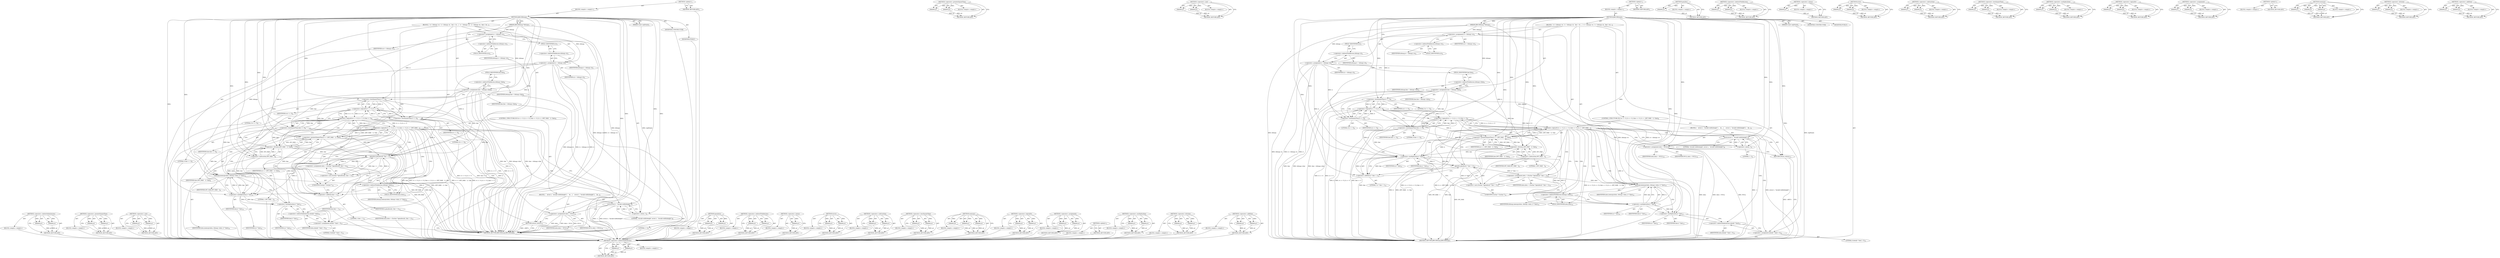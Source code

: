 digraph "&lt;operator&gt;.addition" {
vulnerable_177 [label=<(METHOD,&lt;operator&gt;.indirectIndexAccess)>];
vulnerable_178 [label=<(PARAM,p1)>];
vulnerable_179 [label=<(PARAM,p2)>];
vulnerable_180 [label=<(BLOCK,&lt;empty&gt;,&lt;empty&gt;)>];
vulnerable_181 [label=<(METHOD_RETURN,ANY)>];
vulnerable_128 [label=<(METHOD,&lt;operator&gt;.greaterEqualsThan)>];
vulnerable_129 [label=<(PARAM,p1)>];
vulnerable_130 [label=<(PARAM,p2)>];
vulnerable_131 [label=<(BLOCK,&lt;empty&gt;,&lt;empty&gt;)>];
vulnerable_132 [label=<(METHOD_RETURN,ANY)>];
vulnerable_152 [label=<(METHOD,&lt;operator&gt;.cast)>];
vulnerable_153 [label=<(PARAM,p1)>];
vulnerable_154 [label=<(PARAM,p2)>];
vulnerable_155 [label=<(BLOCK,&lt;empty&gt;,&lt;empty&gt;)>];
vulnerable_156 [label=<(METHOD_RETURN,ANY)>];
vulnerable_6 [label=<(METHOD,&lt;global&gt;)<SUB>1</SUB>>];
vulnerable_7 [label=<(BLOCK,&lt;empty&gt;,&lt;empty&gt;)<SUB>1</SUB>>];
vulnerable_8 [label=<(METHOD,JBIG2Bitmap)<SUB>1</SUB>>];
vulnerable_9 [label=<(PARAM,Guint segNumA)<SUB>1</SUB>>];
vulnerable_10 [label=<(PARAM,JBIG2Bitmap *bitmap)<SUB>1</SUB>>];
vulnerable_11 [label=<(BLOCK,{
  w = bitmap-&gt;w;
  h = bitmap-&gt;h;
  line = bi...,{
  w = bitmap-&gt;w;
  h = bitmap-&gt;h;
  line = bi...)<SUB>3</SUB>>];
vulnerable_12 [label=<(&lt;operator&gt;.assignment,w = bitmap-&gt;w)<SUB>4</SUB>>];
vulnerable_13 [label=<(IDENTIFIER,w,w = bitmap-&gt;w)<SUB>4</SUB>>];
vulnerable_14 [label=<(&lt;operator&gt;.indirectFieldAccess,bitmap-&gt;w)<SUB>4</SUB>>];
vulnerable_15 [label=<(IDENTIFIER,bitmap,w = bitmap-&gt;w)<SUB>4</SUB>>];
vulnerable_16 [label=<(FIELD_IDENTIFIER,w,w)<SUB>4</SUB>>];
vulnerable_17 [label=<(&lt;operator&gt;.assignment,h = bitmap-&gt;h)<SUB>5</SUB>>];
vulnerable_18 [label=<(IDENTIFIER,h,h = bitmap-&gt;h)<SUB>5</SUB>>];
vulnerable_19 [label=<(&lt;operator&gt;.indirectFieldAccess,bitmap-&gt;h)<SUB>5</SUB>>];
vulnerable_20 [label=<(IDENTIFIER,bitmap,h = bitmap-&gt;h)<SUB>5</SUB>>];
vulnerable_21 [label=<(FIELD_IDENTIFIER,h,h)<SUB>5</SUB>>];
vulnerable_22 [label=<(&lt;operator&gt;.assignment,line = bitmap-&gt;line)<SUB>6</SUB>>];
vulnerable_23 [label=<(IDENTIFIER,line,line = bitmap-&gt;line)<SUB>6</SUB>>];
vulnerable_24 [label=<(&lt;operator&gt;.indirectFieldAccess,bitmap-&gt;line)<SUB>6</SUB>>];
vulnerable_25 [label=<(IDENTIFIER,bitmap,line = bitmap-&gt;line)<SUB>6</SUB>>];
vulnerable_26 [label=<(FIELD_IDENTIFIER,line,line)<SUB>6</SUB>>];
vulnerable_27 [label=<(CONTROL_STRUCTURE,IF,if (w &lt;= 0 || h &lt;= 0 || line &lt;= 0 || h &gt;= (INT_MAX - 1) / line))<SUB>8</SUB>>];
vulnerable_28 [label=<(&lt;operator&gt;.logicalOr,w &lt;= 0 || h &lt;= 0 || line &lt;= 0 || h &gt;= (INT_MAX ...)<SUB>8</SUB>>];
vulnerable_29 [label=<(&lt;operator&gt;.logicalOr,w &lt;= 0 || h &lt;= 0 || line &lt;= 0)<SUB>8</SUB>>];
vulnerable_30 [label=<(&lt;operator&gt;.logicalOr,w &lt;= 0 || h &lt;= 0)<SUB>8</SUB>>];
vulnerable_31 [label=<(&lt;operator&gt;.lessEqualsThan,w &lt;= 0)<SUB>8</SUB>>];
vulnerable_32 [label=<(IDENTIFIER,w,w &lt;= 0)<SUB>8</SUB>>];
vulnerable_33 [label=<(LITERAL,0,w &lt;= 0)<SUB>8</SUB>>];
vulnerable_34 [label=<(&lt;operator&gt;.lessEqualsThan,h &lt;= 0)<SUB>8</SUB>>];
vulnerable_35 [label=<(IDENTIFIER,h,h &lt;= 0)<SUB>8</SUB>>];
vulnerable_36 [label=<(LITERAL,0,h &lt;= 0)<SUB>8</SUB>>];
vulnerable_37 [label=<(&lt;operator&gt;.lessEqualsThan,line &lt;= 0)<SUB>8</SUB>>];
vulnerable_38 [label=<(IDENTIFIER,line,line &lt;= 0)<SUB>8</SUB>>];
vulnerable_39 [label=<(LITERAL,0,line &lt;= 0)<SUB>8</SUB>>];
vulnerable_40 [label=<(&lt;operator&gt;.greaterEqualsThan,h &gt;= (INT_MAX - 1) / line)<SUB>8</SUB>>];
vulnerable_41 [label=<(IDENTIFIER,h,h &gt;= (INT_MAX - 1) / line)<SUB>8</SUB>>];
vulnerable_42 [label=<(&lt;operator&gt;.division,(INT_MAX - 1) / line)<SUB>8</SUB>>];
vulnerable_43 [label=<(&lt;operator&gt;.subtraction,INT_MAX - 1)<SUB>8</SUB>>];
vulnerable_44 [label=<(IDENTIFIER,INT_MAX,INT_MAX - 1)<SUB>8</SUB>>];
vulnerable_45 [label=<(LITERAL,1,INT_MAX - 1)<SUB>8</SUB>>];
vulnerable_46 [label=<(IDENTIFIER,line,(INT_MAX - 1) / line)<SUB>8</SUB>>];
vulnerable_47 [label=<(BLOCK,{
    error(-1, &quot;invalid width/height&quot;);
    da...,{
    error(-1, &quot;invalid width/height&quot;);
    da...)<SUB>8</SUB>>];
vulnerable_48 [label=<(error,error(-1, &quot;invalid width/height&quot;))<SUB>9</SUB>>];
vulnerable_49 [label=<(&lt;operator&gt;.minus,-1)<SUB>9</SUB>>];
vulnerable_50 [label=<(LITERAL,1,-1)<SUB>9</SUB>>];
vulnerable_51 [label=<(LITERAL,&quot;invalid width/height&quot;,error(-1, &quot;invalid width/height&quot;))<SUB>9</SUB>>];
vulnerable_52 [label=<(&lt;operator&gt;.assignment,data = NULL)<SUB>10</SUB>>];
vulnerable_53 [label=<(IDENTIFIER,data,data = NULL)<SUB>10</SUB>>];
vulnerable_54 [label=<(IDENTIFIER,NULL,data = NULL)<SUB>10</SUB>>];
vulnerable_55 [label=<(RETURN,return;,return;)<SUB>11</SUB>>];
vulnerable_56 [label=<(&lt;operator&gt;.assignment,data = (Guchar *)gmalloc(h * line + 1))<SUB>13</SUB>>];
vulnerable_57 [label=<(IDENTIFIER,data,data = (Guchar *)gmalloc(h * line + 1))<SUB>13</SUB>>];
vulnerable_58 [label=<(&lt;operator&gt;.cast,(Guchar *)gmalloc(h * line + 1))<SUB>13</SUB>>];
vulnerable_59 [label=<(UNKNOWN,Guchar *,Guchar *)<SUB>13</SUB>>];
vulnerable_60 [label=<(gmalloc,gmalloc(h * line + 1))<SUB>13</SUB>>];
vulnerable_61 [label=<(&lt;operator&gt;.addition,h * line + 1)<SUB>13</SUB>>];
vulnerable_62 [label=<(&lt;operator&gt;.multiplication,h * line)<SUB>13</SUB>>];
vulnerable_63 [label=<(IDENTIFIER,h,h * line)<SUB>13</SUB>>];
vulnerable_64 [label=<(IDENTIFIER,line,h * line)<SUB>13</SUB>>];
vulnerable_65 [label=<(LITERAL,1,h * line + 1)<SUB>13</SUB>>];
vulnerable_66 [label=<(memcpy,memcpy(data, bitmap-&gt;data, h * line))<SUB>14</SUB>>];
vulnerable_67 [label=<(IDENTIFIER,data,memcpy(data, bitmap-&gt;data, h * line))<SUB>14</SUB>>];
vulnerable_68 [label=<(&lt;operator&gt;.indirectFieldAccess,bitmap-&gt;data)<SUB>14</SUB>>];
vulnerable_69 [label=<(IDENTIFIER,bitmap,memcpy(data, bitmap-&gt;data, h * line))<SUB>14</SUB>>];
vulnerable_70 [label=<(FIELD_IDENTIFIER,data,data)<SUB>14</SUB>>];
vulnerable_71 [label=<(&lt;operator&gt;.multiplication,h * line)<SUB>14</SUB>>];
vulnerable_72 [label=<(IDENTIFIER,h,h * line)<SUB>14</SUB>>];
vulnerable_73 [label=<(IDENTIFIER,line,h * line)<SUB>14</SUB>>];
vulnerable_74 [label=<(&lt;operator&gt;.assignment,data[h * line] = 0)<SUB>15</SUB>>];
vulnerable_75 [label=<(&lt;operator&gt;.indirectIndexAccess,data[h * line])<SUB>15</SUB>>];
vulnerable_76 [label=<(IDENTIFIER,data,data[h * line] = 0)<SUB>15</SUB>>];
vulnerable_77 [label=<(&lt;operator&gt;.multiplication,h * line)<SUB>15</SUB>>];
vulnerable_78 [label=<(IDENTIFIER,h,h * line)<SUB>15</SUB>>];
vulnerable_79 [label=<(IDENTIFIER,line,h * line)<SUB>15</SUB>>];
vulnerable_80 [label=<(LITERAL,0,data[h * line] = 0)<SUB>15</SUB>>];
vulnerable_81 [label=<(MODIFIER,CONSTRUCTOR)>];
vulnerable_82 [label=<(MODIFIER,PUBLIC)>];
vulnerable_83 [label=<(METHOD_RETURN,JBIG2Bitmap.JBIG2Bitmap)<SUB>1</SUB>>];
vulnerable_85 [label=<(METHOD_RETURN,ANY)<SUB>1</SUB>>];
vulnerable_157 [label=<(METHOD,gmalloc)>];
vulnerable_158 [label=<(PARAM,p1)>];
vulnerable_159 [label=<(BLOCK,&lt;empty&gt;,&lt;empty&gt;)>];
vulnerable_160 [label=<(METHOD_RETURN,ANY)>];
vulnerable_113 [label=<(METHOD,&lt;operator&gt;.indirectFieldAccess)>];
vulnerable_114 [label=<(PARAM,p1)>];
vulnerable_115 [label=<(PARAM,p2)>];
vulnerable_116 [label=<(BLOCK,&lt;empty&gt;,&lt;empty&gt;)>];
vulnerable_117 [label=<(METHOD_RETURN,ANY)>];
vulnerable_148 [label=<(METHOD,&lt;operator&gt;.minus)>];
vulnerable_149 [label=<(PARAM,p1)>];
vulnerable_150 [label=<(BLOCK,&lt;empty&gt;,&lt;empty&gt;)>];
vulnerable_151 [label=<(METHOD_RETURN,ANY)>];
vulnerable_143 [label=<(METHOD,error)>];
vulnerable_144 [label=<(PARAM,p1)>];
vulnerable_145 [label=<(PARAM,p2)>];
vulnerable_146 [label=<(BLOCK,&lt;empty&gt;,&lt;empty&gt;)>];
vulnerable_147 [label=<(METHOD_RETURN,ANY)>];
vulnerable_138 [label=<(METHOD,&lt;operator&gt;.subtraction)>];
vulnerable_139 [label=<(PARAM,p1)>];
vulnerable_140 [label=<(PARAM,p2)>];
vulnerable_141 [label=<(BLOCK,&lt;empty&gt;,&lt;empty&gt;)>];
vulnerable_142 [label=<(METHOD_RETURN,ANY)>];
vulnerable_123 [label=<(METHOD,&lt;operator&gt;.lessEqualsThan)>];
vulnerable_124 [label=<(PARAM,p1)>];
vulnerable_125 [label=<(PARAM,p2)>];
vulnerable_126 [label=<(BLOCK,&lt;empty&gt;,&lt;empty&gt;)>];
vulnerable_127 [label=<(METHOD_RETURN,ANY)>];
vulnerable_166 [label=<(METHOD,&lt;operator&gt;.multiplication)>];
vulnerable_167 [label=<(PARAM,p1)>];
vulnerable_168 [label=<(PARAM,p2)>];
vulnerable_169 [label=<(BLOCK,&lt;empty&gt;,&lt;empty&gt;)>];
vulnerable_170 [label=<(METHOD_RETURN,ANY)>];
vulnerable_118 [label=<(METHOD,&lt;operator&gt;.logicalOr)>];
vulnerable_119 [label=<(PARAM,p1)>];
vulnerable_120 [label=<(PARAM,p2)>];
vulnerable_121 [label=<(BLOCK,&lt;empty&gt;,&lt;empty&gt;)>];
vulnerable_122 [label=<(METHOD_RETURN,ANY)>];
vulnerable_108 [label=<(METHOD,&lt;operator&gt;.assignment)>];
vulnerable_109 [label=<(PARAM,p1)>];
vulnerable_110 [label=<(PARAM,p2)>];
vulnerable_111 [label=<(BLOCK,&lt;empty&gt;,&lt;empty&gt;)>];
vulnerable_112 [label=<(METHOD_RETURN,ANY)>];
vulnerable_102 [label=<(METHOD,&lt;global&gt;)<SUB>1</SUB>>];
vulnerable_103 [label=<(BLOCK,&lt;empty&gt;,&lt;empty&gt;)>];
vulnerable_104 [label=<(METHOD_RETURN,ANY)>];
vulnerable_171 [label=<(METHOD,memcpy)>];
vulnerable_172 [label=<(PARAM,p1)>];
vulnerable_173 [label=<(PARAM,p2)>];
vulnerable_174 [label=<(PARAM,p3)>];
vulnerable_175 [label=<(BLOCK,&lt;empty&gt;,&lt;empty&gt;)>];
vulnerable_176 [label=<(METHOD_RETURN,ANY)>];
vulnerable_133 [label=<(METHOD,&lt;operator&gt;.division)>];
vulnerable_134 [label=<(PARAM,p1)>];
vulnerable_135 [label=<(PARAM,p2)>];
vulnerable_136 [label=<(BLOCK,&lt;empty&gt;,&lt;empty&gt;)>];
vulnerable_137 [label=<(METHOD_RETURN,ANY)>];
vulnerable_161 [label=<(METHOD,&lt;operator&gt;.addition)>];
vulnerable_162 [label=<(PARAM,p1)>];
vulnerable_163 [label=<(PARAM,p2)>];
vulnerable_164 [label=<(BLOCK,&lt;empty&gt;,&lt;empty&gt;)>];
vulnerable_165 [label=<(METHOD_RETURN,ANY)>];
fixed_177 [label=<(METHOD,&lt;operator&gt;.indirectIndexAccess)>];
fixed_178 [label=<(PARAM,p1)>];
fixed_179 [label=<(PARAM,p2)>];
fixed_180 [label=<(BLOCK,&lt;empty&gt;,&lt;empty&gt;)>];
fixed_181 [label=<(METHOD_RETURN,ANY)>];
fixed_127 [label=<(METHOD,&lt;operator&gt;.greaterEqualsThan)>];
fixed_128 [label=<(PARAM,p1)>];
fixed_129 [label=<(PARAM,p2)>];
fixed_130 [label=<(BLOCK,&lt;empty&gt;,&lt;empty&gt;)>];
fixed_131 [label=<(METHOD_RETURN,ANY)>];
fixed_151 [label=<(METHOD,&lt;operator&gt;.cast)>];
fixed_152 [label=<(PARAM,p1)>];
fixed_153 [label=<(PARAM,p2)>];
fixed_154 [label=<(BLOCK,&lt;empty&gt;,&lt;empty&gt;)>];
fixed_155 [label=<(METHOD_RETURN,ANY)>];
fixed_6 [label=<(METHOD,&lt;global&gt;)<SUB>1</SUB>>];
fixed_7 [label=<(BLOCK,&lt;empty&gt;,&lt;empty&gt;)<SUB>1</SUB>>];
fixed_8 [label=<(METHOD,JBIG2Bitmap)<SUB>1</SUB>>];
fixed_9 [label=<(PARAM,Guint segNumA)<SUB>1</SUB>>];
fixed_10 [label=<(PARAM,JBIG2Bitmap *bitmap)<SUB>1</SUB>>];
fixed_11 [label=<(BLOCK,{
  w = bitmap-&gt;w;
  h = bitmap-&gt;h;
  line = bi...,{
  w = bitmap-&gt;w;
  h = bitmap-&gt;h;
  line = bi...)<SUB>3</SUB>>];
fixed_12 [label=<(&lt;operator&gt;.assignment,w = bitmap-&gt;w)<SUB>4</SUB>>];
fixed_13 [label=<(IDENTIFIER,w,w = bitmap-&gt;w)<SUB>4</SUB>>];
fixed_14 [label=<(&lt;operator&gt;.indirectFieldAccess,bitmap-&gt;w)<SUB>4</SUB>>];
fixed_15 [label=<(IDENTIFIER,bitmap,w = bitmap-&gt;w)<SUB>4</SUB>>];
fixed_16 [label=<(FIELD_IDENTIFIER,w,w)<SUB>4</SUB>>];
fixed_17 [label=<(&lt;operator&gt;.assignment,h = bitmap-&gt;h)<SUB>5</SUB>>];
fixed_18 [label=<(IDENTIFIER,h,h = bitmap-&gt;h)<SUB>5</SUB>>];
fixed_19 [label=<(&lt;operator&gt;.indirectFieldAccess,bitmap-&gt;h)<SUB>5</SUB>>];
fixed_20 [label=<(IDENTIFIER,bitmap,h = bitmap-&gt;h)<SUB>5</SUB>>];
fixed_21 [label=<(FIELD_IDENTIFIER,h,h)<SUB>5</SUB>>];
fixed_22 [label=<(&lt;operator&gt;.assignment,line = bitmap-&gt;line)<SUB>6</SUB>>];
fixed_23 [label=<(IDENTIFIER,line,line = bitmap-&gt;line)<SUB>6</SUB>>];
fixed_24 [label=<(&lt;operator&gt;.indirectFieldAccess,bitmap-&gt;line)<SUB>6</SUB>>];
fixed_25 [label=<(IDENTIFIER,bitmap,line = bitmap-&gt;line)<SUB>6</SUB>>];
fixed_26 [label=<(FIELD_IDENTIFIER,line,line)<SUB>6</SUB>>];
fixed_27 [label=<(CONTROL_STRUCTURE,IF,if (w &lt;= 0 || h &lt;= 0 || line &lt;= 0 || h &gt;= (INT_MAX - 1) / line))<SUB>8</SUB>>];
fixed_28 [label=<(&lt;operator&gt;.logicalOr,w &lt;= 0 || h &lt;= 0 || line &lt;= 0 || h &gt;= (INT_MAX ...)<SUB>8</SUB>>];
fixed_29 [label=<(&lt;operator&gt;.logicalOr,w &lt;= 0 || h &lt;= 0 || line &lt;= 0)<SUB>8</SUB>>];
fixed_30 [label=<(&lt;operator&gt;.logicalOr,w &lt;= 0 || h &lt;= 0)<SUB>8</SUB>>];
fixed_31 [label=<(&lt;operator&gt;.lessEqualsThan,w &lt;= 0)<SUB>8</SUB>>];
fixed_32 [label=<(IDENTIFIER,w,w &lt;= 0)<SUB>8</SUB>>];
fixed_33 [label=<(LITERAL,0,w &lt;= 0)<SUB>8</SUB>>];
fixed_34 [label=<(&lt;operator&gt;.lessEqualsThan,h &lt;= 0)<SUB>8</SUB>>];
fixed_35 [label=<(IDENTIFIER,h,h &lt;= 0)<SUB>8</SUB>>];
fixed_36 [label=<(LITERAL,0,h &lt;= 0)<SUB>8</SUB>>];
fixed_37 [label=<(&lt;operator&gt;.lessEqualsThan,line &lt;= 0)<SUB>8</SUB>>];
fixed_38 [label=<(IDENTIFIER,line,line &lt;= 0)<SUB>8</SUB>>];
fixed_39 [label=<(LITERAL,0,line &lt;= 0)<SUB>8</SUB>>];
fixed_40 [label=<(&lt;operator&gt;.greaterEqualsThan,h &gt;= (INT_MAX - 1) / line)<SUB>8</SUB>>];
fixed_41 [label=<(IDENTIFIER,h,h &gt;= (INT_MAX - 1) / line)<SUB>8</SUB>>];
fixed_42 [label=<(&lt;operator&gt;.division,(INT_MAX - 1) / line)<SUB>8</SUB>>];
fixed_43 [label=<(&lt;operator&gt;.subtraction,INT_MAX - 1)<SUB>8</SUB>>];
fixed_44 [label=<(IDENTIFIER,INT_MAX,INT_MAX - 1)<SUB>8</SUB>>];
fixed_45 [label=<(LITERAL,1,INT_MAX - 1)<SUB>8</SUB>>];
fixed_46 [label=<(IDENTIFIER,line,(INT_MAX - 1) / line)<SUB>8</SUB>>];
fixed_47 [label=<(BLOCK,{
    error(-1, &quot;invalid width/height&quot;);
    da...,{
    error(-1, &quot;invalid width/height&quot;);
    da...)<SUB>8</SUB>>];
fixed_48 [label=<(error,error(-1, &quot;invalid width/height&quot;))<SUB>9</SUB>>];
fixed_49 [label=<(&lt;operator&gt;.minus,-1)<SUB>9</SUB>>];
fixed_50 [label=<(LITERAL,1,-1)<SUB>9</SUB>>];
fixed_51 [label=<(LITERAL,&quot;invalid width/height&quot;,error(-1, &quot;invalid width/height&quot;))<SUB>9</SUB>>];
fixed_52 [label=<(&lt;operator&gt;.assignment,data = NULL)<SUB>10</SUB>>];
fixed_53 [label=<(IDENTIFIER,data,data = NULL)<SUB>10</SUB>>];
fixed_54 [label=<(IDENTIFIER,NULL,data = NULL)<SUB>10</SUB>>];
fixed_55 [label=<(RETURN,return;,return;)<SUB>11</SUB>>];
fixed_56 [label=<(&lt;operator&gt;.assignment,data = (Guchar *)gmallocn(h, line + 1))<SUB>13</SUB>>];
fixed_57 [label=<(IDENTIFIER,data,data = (Guchar *)gmallocn(h, line + 1))<SUB>13</SUB>>];
fixed_58 [label=<(&lt;operator&gt;.cast,(Guchar *)gmallocn(h, line + 1))<SUB>13</SUB>>];
fixed_59 [label=<(UNKNOWN,Guchar *,Guchar *)<SUB>13</SUB>>];
fixed_60 [label=<(gmallocn,gmallocn(h, line + 1))<SUB>13</SUB>>];
fixed_61 [label=<(IDENTIFIER,h,gmallocn(h, line + 1))<SUB>13</SUB>>];
fixed_62 [label=<(&lt;operator&gt;.addition,line + 1)<SUB>13</SUB>>];
fixed_63 [label=<(IDENTIFIER,line,line + 1)<SUB>13</SUB>>];
fixed_64 [label=<(LITERAL,1,line + 1)<SUB>13</SUB>>];
fixed_65 [label=<(memcpy,memcpy(data, bitmap-&gt;data, h * line))<SUB>14</SUB>>];
fixed_66 [label=<(IDENTIFIER,data,memcpy(data, bitmap-&gt;data, h * line))<SUB>14</SUB>>];
fixed_67 [label=<(&lt;operator&gt;.indirectFieldAccess,bitmap-&gt;data)<SUB>14</SUB>>];
fixed_68 [label=<(IDENTIFIER,bitmap,memcpy(data, bitmap-&gt;data, h * line))<SUB>14</SUB>>];
fixed_69 [label=<(FIELD_IDENTIFIER,data,data)<SUB>14</SUB>>];
fixed_70 [label=<(&lt;operator&gt;.multiplication,h * line)<SUB>14</SUB>>];
fixed_71 [label=<(IDENTIFIER,h,h * line)<SUB>14</SUB>>];
fixed_72 [label=<(IDENTIFIER,line,h * line)<SUB>14</SUB>>];
fixed_73 [label=<(&lt;operator&gt;.assignment,data[h * line] = 0)<SUB>15</SUB>>];
fixed_74 [label=<(&lt;operator&gt;.indirectIndexAccess,data[h * line])<SUB>15</SUB>>];
fixed_75 [label=<(IDENTIFIER,data,data[h * line] = 0)<SUB>15</SUB>>];
fixed_76 [label=<(&lt;operator&gt;.multiplication,h * line)<SUB>15</SUB>>];
fixed_77 [label=<(IDENTIFIER,h,h * line)<SUB>15</SUB>>];
fixed_78 [label=<(IDENTIFIER,line,h * line)<SUB>15</SUB>>];
fixed_79 [label=<(LITERAL,0,data[h * line] = 0)<SUB>15</SUB>>];
fixed_80 [label=<(MODIFIER,CONSTRUCTOR)>];
fixed_81 [label=<(MODIFIER,PUBLIC)>];
fixed_82 [label=<(METHOD_RETURN,JBIG2Bitmap.JBIG2Bitmap)<SUB>1</SUB>>];
fixed_84 [label=<(METHOD_RETURN,ANY)<SUB>1</SUB>>];
fixed_156 [label=<(METHOD,gmallocn)>];
fixed_157 [label=<(PARAM,p1)>];
fixed_158 [label=<(PARAM,p2)>];
fixed_159 [label=<(BLOCK,&lt;empty&gt;,&lt;empty&gt;)>];
fixed_160 [label=<(METHOD_RETURN,ANY)>];
fixed_112 [label=<(METHOD,&lt;operator&gt;.indirectFieldAccess)>];
fixed_113 [label=<(PARAM,p1)>];
fixed_114 [label=<(PARAM,p2)>];
fixed_115 [label=<(BLOCK,&lt;empty&gt;,&lt;empty&gt;)>];
fixed_116 [label=<(METHOD_RETURN,ANY)>];
fixed_147 [label=<(METHOD,&lt;operator&gt;.minus)>];
fixed_148 [label=<(PARAM,p1)>];
fixed_149 [label=<(BLOCK,&lt;empty&gt;,&lt;empty&gt;)>];
fixed_150 [label=<(METHOD_RETURN,ANY)>];
fixed_142 [label=<(METHOD,error)>];
fixed_143 [label=<(PARAM,p1)>];
fixed_144 [label=<(PARAM,p2)>];
fixed_145 [label=<(BLOCK,&lt;empty&gt;,&lt;empty&gt;)>];
fixed_146 [label=<(METHOD_RETURN,ANY)>];
fixed_137 [label=<(METHOD,&lt;operator&gt;.subtraction)>];
fixed_138 [label=<(PARAM,p1)>];
fixed_139 [label=<(PARAM,p2)>];
fixed_140 [label=<(BLOCK,&lt;empty&gt;,&lt;empty&gt;)>];
fixed_141 [label=<(METHOD_RETURN,ANY)>];
fixed_122 [label=<(METHOD,&lt;operator&gt;.lessEqualsThan)>];
fixed_123 [label=<(PARAM,p1)>];
fixed_124 [label=<(PARAM,p2)>];
fixed_125 [label=<(BLOCK,&lt;empty&gt;,&lt;empty&gt;)>];
fixed_126 [label=<(METHOD_RETURN,ANY)>];
fixed_166 [label=<(METHOD,memcpy)>];
fixed_167 [label=<(PARAM,p1)>];
fixed_168 [label=<(PARAM,p2)>];
fixed_169 [label=<(PARAM,p3)>];
fixed_170 [label=<(BLOCK,&lt;empty&gt;,&lt;empty&gt;)>];
fixed_171 [label=<(METHOD_RETURN,ANY)>];
fixed_117 [label=<(METHOD,&lt;operator&gt;.logicalOr)>];
fixed_118 [label=<(PARAM,p1)>];
fixed_119 [label=<(PARAM,p2)>];
fixed_120 [label=<(BLOCK,&lt;empty&gt;,&lt;empty&gt;)>];
fixed_121 [label=<(METHOD_RETURN,ANY)>];
fixed_107 [label=<(METHOD,&lt;operator&gt;.assignment)>];
fixed_108 [label=<(PARAM,p1)>];
fixed_109 [label=<(PARAM,p2)>];
fixed_110 [label=<(BLOCK,&lt;empty&gt;,&lt;empty&gt;)>];
fixed_111 [label=<(METHOD_RETURN,ANY)>];
fixed_101 [label=<(METHOD,&lt;global&gt;)<SUB>1</SUB>>];
fixed_102 [label=<(BLOCK,&lt;empty&gt;,&lt;empty&gt;)>];
fixed_103 [label=<(METHOD_RETURN,ANY)>];
fixed_172 [label=<(METHOD,&lt;operator&gt;.multiplication)>];
fixed_173 [label=<(PARAM,p1)>];
fixed_174 [label=<(PARAM,p2)>];
fixed_175 [label=<(BLOCK,&lt;empty&gt;,&lt;empty&gt;)>];
fixed_176 [label=<(METHOD_RETURN,ANY)>];
fixed_132 [label=<(METHOD,&lt;operator&gt;.division)>];
fixed_133 [label=<(PARAM,p1)>];
fixed_134 [label=<(PARAM,p2)>];
fixed_135 [label=<(BLOCK,&lt;empty&gt;,&lt;empty&gt;)>];
fixed_136 [label=<(METHOD_RETURN,ANY)>];
fixed_161 [label=<(METHOD,&lt;operator&gt;.addition)>];
fixed_162 [label=<(PARAM,p1)>];
fixed_163 [label=<(PARAM,p2)>];
fixed_164 [label=<(BLOCK,&lt;empty&gt;,&lt;empty&gt;)>];
fixed_165 [label=<(METHOD_RETURN,ANY)>];
vulnerable_177 -> vulnerable_178  [key=0, label="AST: "];
vulnerable_177 -> vulnerable_178  [key=1, label="DDG: "];
vulnerable_177 -> vulnerable_180  [key=0, label="AST: "];
vulnerable_177 -> vulnerable_179  [key=0, label="AST: "];
vulnerable_177 -> vulnerable_179  [key=1, label="DDG: "];
vulnerable_177 -> vulnerable_181  [key=0, label="AST: "];
vulnerable_177 -> vulnerable_181  [key=1, label="CFG: "];
vulnerable_178 -> vulnerable_181  [key=0, label="DDG: p1"];
vulnerable_179 -> vulnerable_181  [key=0, label="DDG: p2"];
vulnerable_128 -> vulnerable_129  [key=0, label="AST: "];
vulnerable_128 -> vulnerable_129  [key=1, label="DDG: "];
vulnerable_128 -> vulnerable_131  [key=0, label="AST: "];
vulnerable_128 -> vulnerable_130  [key=0, label="AST: "];
vulnerable_128 -> vulnerable_130  [key=1, label="DDG: "];
vulnerable_128 -> vulnerable_132  [key=0, label="AST: "];
vulnerable_128 -> vulnerable_132  [key=1, label="CFG: "];
vulnerable_129 -> vulnerable_132  [key=0, label="DDG: p1"];
vulnerable_130 -> vulnerable_132  [key=0, label="DDG: p2"];
vulnerable_152 -> vulnerable_153  [key=0, label="AST: "];
vulnerable_152 -> vulnerable_153  [key=1, label="DDG: "];
vulnerable_152 -> vulnerable_155  [key=0, label="AST: "];
vulnerable_152 -> vulnerable_154  [key=0, label="AST: "];
vulnerable_152 -> vulnerable_154  [key=1, label="DDG: "];
vulnerable_152 -> vulnerable_156  [key=0, label="AST: "];
vulnerable_152 -> vulnerable_156  [key=1, label="CFG: "];
vulnerable_153 -> vulnerable_156  [key=0, label="DDG: p1"];
vulnerable_154 -> vulnerable_156  [key=0, label="DDG: p2"];
vulnerable_6 -> vulnerable_7  [key=0, label="AST: "];
vulnerable_6 -> vulnerable_85  [key=0, label="AST: "];
vulnerable_6 -> vulnerable_85  [key=1, label="CFG: "];
vulnerable_7 -> vulnerable_8  [key=0, label="AST: "];
vulnerable_8 -> vulnerable_9  [key=0, label="AST: "];
vulnerable_8 -> vulnerable_9  [key=1, label="DDG: "];
vulnerable_8 -> vulnerable_10  [key=0, label="AST: "];
vulnerable_8 -> vulnerable_10  [key=1, label="DDG: "];
vulnerable_8 -> vulnerable_11  [key=0, label="AST: "];
vulnerable_8 -> vulnerable_81  [key=0, label="AST: "];
vulnerable_8 -> vulnerable_82  [key=0, label="AST: "];
vulnerable_8 -> vulnerable_83  [key=0, label="AST: "];
vulnerable_8 -> vulnerable_16  [key=0, label="CFG: "];
vulnerable_8 -> vulnerable_74  [key=0, label="DDG: "];
vulnerable_8 -> vulnerable_66  [key=0, label="DDG: "];
vulnerable_8 -> vulnerable_52  [key=0, label="DDG: "];
vulnerable_8 -> vulnerable_55  [key=0, label="DDG: "];
vulnerable_8 -> vulnerable_71  [key=0, label="DDG: "];
vulnerable_8 -> vulnerable_40  [key=0, label="DDG: "];
vulnerable_8 -> vulnerable_48  [key=0, label="DDG: "];
vulnerable_8 -> vulnerable_60  [key=0, label="DDG: "];
vulnerable_8 -> vulnerable_77  [key=0, label="DDG: "];
vulnerable_8 -> vulnerable_37  [key=0, label="DDG: "];
vulnerable_8 -> vulnerable_42  [key=0, label="DDG: "];
vulnerable_8 -> vulnerable_49  [key=0, label="DDG: "];
vulnerable_8 -> vulnerable_61  [key=0, label="DDG: "];
vulnerable_8 -> vulnerable_31  [key=0, label="DDG: "];
vulnerable_8 -> vulnerable_34  [key=0, label="DDG: "];
vulnerable_8 -> vulnerable_43  [key=0, label="DDG: "];
vulnerable_8 -> vulnerable_62  [key=0, label="DDG: "];
vulnerable_9 -> vulnerable_83  [key=0, label="DDG: segNumA"];
vulnerable_10 -> vulnerable_83  [key=0, label="DDG: bitmap"];
vulnerable_10 -> vulnerable_12  [key=0, label="DDG: bitmap"];
vulnerable_10 -> vulnerable_17  [key=0, label="DDG: bitmap"];
vulnerable_10 -> vulnerable_22  [key=0, label="DDG: bitmap"];
vulnerable_10 -> vulnerable_66  [key=0, label="DDG: bitmap"];
vulnerable_11 -> vulnerable_12  [key=0, label="AST: "];
vulnerable_11 -> vulnerable_17  [key=0, label="AST: "];
vulnerable_11 -> vulnerable_22  [key=0, label="AST: "];
vulnerable_11 -> vulnerable_27  [key=0, label="AST: "];
vulnerable_11 -> vulnerable_56  [key=0, label="AST: "];
vulnerable_11 -> vulnerable_66  [key=0, label="AST: "];
vulnerable_11 -> vulnerable_74  [key=0, label="AST: "];
vulnerable_12 -> vulnerable_13  [key=0, label="AST: "];
vulnerable_12 -> vulnerable_14  [key=0, label="AST: "];
vulnerable_12 -> vulnerable_21  [key=0, label="CFG: "];
vulnerable_12 -> vulnerable_83  [key=0, label="DDG: bitmap-&gt;w"];
vulnerable_12 -> vulnerable_83  [key=1, label="DDG: w = bitmap-&gt;w"];
vulnerable_12 -> vulnerable_31  [key=0, label="DDG: w"];
vulnerable_14 -> vulnerable_15  [key=0, label="AST: "];
vulnerable_14 -> vulnerable_16  [key=0, label="AST: "];
vulnerable_14 -> vulnerable_12  [key=0, label="CFG: "];
vulnerable_16 -> vulnerable_14  [key=0, label="CFG: "];
vulnerable_17 -> vulnerable_18  [key=0, label="AST: "];
vulnerable_17 -> vulnerable_19  [key=0, label="AST: "];
vulnerable_17 -> vulnerable_26  [key=0, label="CFG: "];
vulnerable_17 -> vulnerable_83  [key=0, label="DDG: h"];
vulnerable_17 -> vulnerable_83  [key=1, label="DDG: bitmap-&gt;h"];
vulnerable_17 -> vulnerable_83  [key=2, label="DDG: h = bitmap-&gt;h"];
vulnerable_17 -> vulnerable_40  [key=0, label="DDG: h"];
vulnerable_17 -> vulnerable_34  [key=0, label="DDG: h"];
vulnerable_17 -> vulnerable_62  [key=0, label="DDG: h"];
vulnerable_19 -> vulnerable_20  [key=0, label="AST: "];
vulnerable_19 -> vulnerable_21  [key=0, label="AST: "];
vulnerable_19 -> vulnerable_17  [key=0, label="CFG: "];
vulnerable_21 -> vulnerable_19  [key=0, label="CFG: "];
vulnerable_22 -> vulnerable_23  [key=0, label="AST: "];
vulnerable_22 -> vulnerable_24  [key=0, label="AST: "];
vulnerable_22 -> vulnerable_31  [key=0, label="CFG: "];
vulnerable_22 -> vulnerable_83  [key=0, label="DDG: line"];
vulnerable_22 -> vulnerable_83  [key=1, label="DDG: bitmap-&gt;line"];
vulnerable_22 -> vulnerable_83  [key=2, label="DDG: line = bitmap-&gt;line"];
vulnerable_22 -> vulnerable_37  [key=0, label="DDG: line"];
vulnerable_22 -> vulnerable_42  [key=0, label="DDG: line"];
vulnerable_22 -> vulnerable_62  [key=0, label="DDG: line"];
vulnerable_24 -> vulnerable_25  [key=0, label="AST: "];
vulnerable_24 -> vulnerable_26  [key=0, label="AST: "];
vulnerable_24 -> vulnerable_22  [key=0, label="CFG: "];
vulnerable_26 -> vulnerable_24  [key=0, label="CFG: "];
vulnerable_27 -> vulnerable_28  [key=0, label="AST: "];
vulnerable_27 -> vulnerable_47  [key=0, label="AST: "];
vulnerable_28 -> vulnerable_29  [key=0, label="AST: "];
vulnerable_28 -> vulnerable_40  [key=0, label="AST: "];
vulnerable_28 -> vulnerable_49  [key=0, label="CFG: "];
vulnerable_28 -> vulnerable_49  [key=1, label="CDG: "];
vulnerable_28 -> vulnerable_59  [key=0, label="CFG: "];
vulnerable_28 -> vulnerable_59  [key=1, label="CDG: "];
vulnerable_28 -> vulnerable_83  [key=0, label="DDG: w &lt;= 0 || h &lt;= 0 || line &lt;= 0"];
vulnerable_28 -> vulnerable_83  [key=1, label="DDG: h &gt;= (INT_MAX - 1) / line"];
vulnerable_28 -> vulnerable_83  [key=2, label="DDG: w &lt;= 0 || h &lt;= 0 || line &lt;= 0 || h &gt;= (INT_MAX - 1) / line"];
vulnerable_28 -> vulnerable_48  [key=0, label="CDG: "];
vulnerable_28 -> vulnerable_58  [key=0, label="CDG: "];
vulnerable_28 -> vulnerable_68  [key=0, label="CDG: "];
vulnerable_28 -> vulnerable_60  [key=0, label="CDG: "];
vulnerable_28 -> vulnerable_61  [key=0, label="CDG: "];
vulnerable_28 -> vulnerable_77  [key=0, label="CDG: "];
vulnerable_28 -> vulnerable_66  [key=0, label="CDG: "];
vulnerable_28 -> vulnerable_71  [key=0, label="CDG: "];
vulnerable_28 -> vulnerable_75  [key=0, label="CDG: "];
vulnerable_28 -> vulnerable_52  [key=0, label="CDG: "];
vulnerable_28 -> vulnerable_56  [key=0, label="CDG: "];
vulnerable_28 -> vulnerable_70  [key=0, label="CDG: "];
vulnerable_28 -> vulnerable_74  [key=0, label="CDG: "];
vulnerable_28 -> vulnerable_55  [key=0, label="CDG: "];
vulnerable_28 -> vulnerable_62  [key=0, label="CDG: "];
vulnerable_29 -> vulnerable_30  [key=0, label="AST: "];
vulnerable_29 -> vulnerable_37  [key=0, label="AST: "];
vulnerable_29 -> vulnerable_28  [key=0, label="CFG: "];
vulnerable_29 -> vulnerable_28  [key=1, label="DDG: w &lt;= 0 || h &lt;= 0"];
vulnerable_29 -> vulnerable_28  [key=2, label="DDG: line &lt;= 0"];
vulnerable_29 -> vulnerable_43  [key=0, label="CFG: "];
vulnerable_29 -> vulnerable_43  [key=1, label="CDG: "];
vulnerable_29 -> vulnerable_83  [key=0, label="DDG: w &lt;= 0 || h &lt;= 0"];
vulnerable_29 -> vulnerable_83  [key=1, label="DDG: line &lt;= 0"];
vulnerable_29 -> vulnerable_42  [key=0, label="CDG: "];
vulnerable_29 -> vulnerable_40  [key=0, label="CDG: "];
vulnerable_30 -> vulnerable_31  [key=0, label="AST: "];
vulnerable_30 -> vulnerable_34  [key=0, label="AST: "];
vulnerable_30 -> vulnerable_29  [key=0, label="CFG: "];
vulnerable_30 -> vulnerable_29  [key=1, label="DDG: w &lt;= 0"];
vulnerable_30 -> vulnerable_29  [key=2, label="DDG: h &lt;= 0"];
vulnerable_30 -> vulnerable_37  [key=0, label="CFG: "];
vulnerable_30 -> vulnerable_37  [key=1, label="CDG: "];
vulnerable_30 -> vulnerable_83  [key=0, label="DDG: w &lt;= 0"];
vulnerable_30 -> vulnerable_83  [key=1, label="DDG: h &lt;= 0"];
vulnerable_31 -> vulnerable_32  [key=0, label="AST: "];
vulnerable_31 -> vulnerable_33  [key=0, label="AST: "];
vulnerable_31 -> vulnerable_30  [key=0, label="CFG: "];
vulnerable_31 -> vulnerable_30  [key=1, label="DDG: w"];
vulnerable_31 -> vulnerable_30  [key=2, label="DDG: 0"];
vulnerable_31 -> vulnerable_34  [key=0, label="CFG: "];
vulnerable_31 -> vulnerable_34  [key=1, label="CDG: "];
vulnerable_31 -> vulnerable_83  [key=0, label="DDG: w"];
vulnerable_34 -> vulnerable_35  [key=0, label="AST: "];
vulnerable_34 -> vulnerable_36  [key=0, label="AST: "];
vulnerable_34 -> vulnerable_30  [key=0, label="CFG: "];
vulnerable_34 -> vulnerable_30  [key=1, label="DDG: h"];
vulnerable_34 -> vulnerable_30  [key=2, label="DDG: 0"];
vulnerable_34 -> vulnerable_83  [key=0, label="DDG: h"];
vulnerable_34 -> vulnerable_40  [key=0, label="DDG: h"];
vulnerable_34 -> vulnerable_62  [key=0, label="DDG: h"];
vulnerable_37 -> vulnerable_38  [key=0, label="AST: "];
vulnerable_37 -> vulnerable_39  [key=0, label="AST: "];
vulnerable_37 -> vulnerable_29  [key=0, label="CFG: "];
vulnerable_37 -> vulnerable_29  [key=1, label="DDG: line"];
vulnerable_37 -> vulnerable_29  [key=2, label="DDG: 0"];
vulnerable_37 -> vulnerable_83  [key=0, label="DDG: line"];
vulnerable_37 -> vulnerable_42  [key=0, label="DDG: line"];
vulnerable_37 -> vulnerable_62  [key=0, label="DDG: line"];
vulnerable_40 -> vulnerable_41  [key=0, label="AST: "];
vulnerable_40 -> vulnerable_42  [key=0, label="AST: "];
vulnerable_40 -> vulnerable_28  [key=0, label="CFG: "];
vulnerable_40 -> vulnerable_28  [key=1, label="DDG: h"];
vulnerable_40 -> vulnerable_28  [key=2, label="DDG: (INT_MAX - 1) / line"];
vulnerable_40 -> vulnerable_83  [key=0, label="DDG: h"];
vulnerable_40 -> vulnerable_83  [key=1, label="DDG: (INT_MAX - 1) / line"];
vulnerable_40 -> vulnerable_62  [key=0, label="DDG: h"];
vulnerable_42 -> vulnerable_43  [key=0, label="AST: "];
vulnerable_42 -> vulnerable_46  [key=0, label="AST: "];
vulnerable_42 -> vulnerable_40  [key=0, label="CFG: "];
vulnerable_42 -> vulnerable_40  [key=1, label="DDG: INT_MAX - 1"];
vulnerable_42 -> vulnerable_40  [key=2, label="DDG: line"];
vulnerable_42 -> vulnerable_83  [key=0, label="DDG: INT_MAX - 1"];
vulnerable_42 -> vulnerable_83  [key=1, label="DDG: line"];
vulnerable_42 -> vulnerable_62  [key=0, label="DDG: line"];
vulnerable_43 -> vulnerable_44  [key=0, label="AST: "];
vulnerable_43 -> vulnerable_45  [key=0, label="AST: "];
vulnerable_43 -> vulnerable_42  [key=0, label="CFG: "];
vulnerable_43 -> vulnerable_42  [key=1, label="DDG: INT_MAX"];
vulnerable_43 -> vulnerable_42  [key=2, label="DDG: 1"];
vulnerable_43 -> vulnerable_83  [key=0, label="DDG: INT_MAX"];
vulnerable_47 -> vulnerable_48  [key=0, label="AST: "];
vulnerable_47 -> vulnerable_52  [key=0, label="AST: "];
vulnerable_47 -> vulnerable_55  [key=0, label="AST: "];
vulnerable_48 -> vulnerable_49  [key=0, label="AST: "];
vulnerable_48 -> vulnerable_51  [key=0, label="AST: "];
vulnerable_48 -> vulnerable_52  [key=0, label="CFG: "];
vulnerable_48 -> vulnerable_83  [key=0, label="DDG: -1"];
vulnerable_48 -> vulnerable_83  [key=1, label="DDG: error(-1, &quot;invalid width/height&quot;)"];
vulnerable_49 -> vulnerable_50  [key=0, label="AST: "];
vulnerable_49 -> vulnerable_48  [key=0, label="CFG: "];
vulnerable_49 -> vulnerable_48  [key=1, label="DDG: 1"];
vulnerable_52 -> vulnerable_53  [key=0, label="AST: "];
vulnerable_52 -> vulnerable_54  [key=0, label="AST: "];
vulnerable_52 -> vulnerable_55  [key=0, label="CFG: "];
vulnerable_52 -> vulnerable_83  [key=0, label="DDG: data"];
vulnerable_52 -> vulnerable_83  [key=1, label="DDG: data = NULL"];
vulnerable_52 -> vulnerable_83  [key=2, label="DDG: NULL"];
vulnerable_55 -> vulnerable_83  [key=0, label="CFG: "];
vulnerable_55 -> vulnerable_83  [key=1, label="DDG: &lt;RET&gt;"];
vulnerable_56 -> vulnerable_57  [key=0, label="AST: "];
vulnerable_56 -> vulnerable_58  [key=0, label="AST: "];
vulnerable_56 -> vulnerable_70  [key=0, label="CFG: "];
vulnerable_56 -> vulnerable_66  [key=0, label="DDG: data"];
vulnerable_58 -> vulnerable_59  [key=0, label="AST: "];
vulnerable_58 -> vulnerable_60  [key=0, label="AST: "];
vulnerable_58 -> vulnerable_56  [key=0, label="CFG: "];
vulnerable_59 -> vulnerable_62  [key=0, label="CFG: "];
vulnerable_60 -> vulnerable_61  [key=0, label="AST: "];
vulnerable_60 -> vulnerable_58  [key=0, label="CFG: "];
vulnerable_60 -> vulnerable_58  [key=1, label="DDG: h * line + 1"];
vulnerable_60 -> vulnerable_56  [key=0, label="DDG: h * line + 1"];
vulnerable_61 -> vulnerable_62  [key=0, label="AST: "];
vulnerable_61 -> vulnerable_65  [key=0, label="AST: "];
vulnerable_61 -> vulnerable_60  [key=0, label="CFG: "];
vulnerable_62 -> vulnerable_63  [key=0, label="AST: "];
vulnerable_62 -> vulnerable_64  [key=0, label="AST: "];
vulnerable_62 -> vulnerable_61  [key=0, label="CFG: "];
vulnerable_62 -> vulnerable_61  [key=1, label="DDG: h"];
vulnerable_62 -> vulnerable_61  [key=2, label="DDG: line"];
vulnerable_62 -> vulnerable_71  [key=0, label="DDG: h"];
vulnerable_62 -> vulnerable_71  [key=1, label="DDG: line"];
vulnerable_62 -> vulnerable_60  [key=0, label="DDG: h"];
vulnerable_62 -> vulnerable_60  [key=1, label="DDG: line"];
vulnerable_66 -> vulnerable_67  [key=0, label="AST: "];
vulnerable_66 -> vulnerable_68  [key=0, label="AST: "];
vulnerable_66 -> vulnerable_71  [key=0, label="AST: "];
vulnerable_66 -> vulnerable_77  [key=0, label="CFG: "];
vulnerable_68 -> vulnerable_69  [key=0, label="AST: "];
vulnerable_68 -> vulnerable_70  [key=0, label="AST: "];
vulnerable_68 -> vulnerable_71  [key=0, label="CFG: "];
vulnerable_70 -> vulnerable_68  [key=0, label="CFG: "];
vulnerable_71 -> vulnerable_72  [key=0, label="AST: "];
vulnerable_71 -> vulnerable_73  [key=0, label="AST: "];
vulnerable_71 -> vulnerable_66  [key=0, label="CFG: "];
vulnerable_71 -> vulnerable_66  [key=1, label="DDG: h"];
vulnerable_71 -> vulnerable_66  [key=2, label="DDG: line"];
vulnerable_71 -> vulnerable_77  [key=0, label="DDG: h"];
vulnerable_71 -> vulnerable_77  [key=1, label="DDG: line"];
vulnerable_74 -> vulnerable_75  [key=0, label="AST: "];
vulnerable_74 -> vulnerable_80  [key=0, label="AST: "];
vulnerable_74 -> vulnerable_83  [key=0, label="CFG: "];
vulnerable_75 -> vulnerable_76  [key=0, label="AST: "];
vulnerable_75 -> vulnerable_77  [key=0, label="AST: "];
vulnerable_75 -> vulnerable_74  [key=0, label="CFG: "];
vulnerable_77 -> vulnerable_78  [key=0, label="AST: "];
vulnerable_77 -> vulnerable_79  [key=0, label="AST: "];
vulnerable_77 -> vulnerable_75  [key=0, label="CFG: "];
vulnerable_157 -> vulnerable_158  [key=0, label="AST: "];
vulnerable_157 -> vulnerable_158  [key=1, label="DDG: "];
vulnerable_157 -> vulnerable_159  [key=0, label="AST: "];
vulnerable_157 -> vulnerable_160  [key=0, label="AST: "];
vulnerable_157 -> vulnerable_160  [key=1, label="CFG: "];
vulnerable_158 -> vulnerable_160  [key=0, label="DDG: p1"];
vulnerable_113 -> vulnerable_114  [key=0, label="AST: "];
vulnerable_113 -> vulnerable_114  [key=1, label="DDG: "];
vulnerable_113 -> vulnerable_116  [key=0, label="AST: "];
vulnerable_113 -> vulnerable_115  [key=0, label="AST: "];
vulnerable_113 -> vulnerable_115  [key=1, label="DDG: "];
vulnerable_113 -> vulnerable_117  [key=0, label="AST: "];
vulnerable_113 -> vulnerable_117  [key=1, label="CFG: "];
vulnerable_114 -> vulnerable_117  [key=0, label="DDG: p1"];
vulnerable_115 -> vulnerable_117  [key=0, label="DDG: p2"];
vulnerable_148 -> vulnerable_149  [key=0, label="AST: "];
vulnerable_148 -> vulnerable_149  [key=1, label="DDG: "];
vulnerable_148 -> vulnerable_150  [key=0, label="AST: "];
vulnerable_148 -> vulnerable_151  [key=0, label="AST: "];
vulnerable_148 -> vulnerable_151  [key=1, label="CFG: "];
vulnerable_149 -> vulnerable_151  [key=0, label="DDG: p1"];
vulnerable_143 -> vulnerable_144  [key=0, label="AST: "];
vulnerable_143 -> vulnerable_144  [key=1, label="DDG: "];
vulnerable_143 -> vulnerable_146  [key=0, label="AST: "];
vulnerable_143 -> vulnerable_145  [key=0, label="AST: "];
vulnerable_143 -> vulnerable_145  [key=1, label="DDG: "];
vulnerable_143 -> vulnerable_147  [key=0, label="AST: "];
vulnerable_143 -> vulnerable_147  [key=1, label="CFG: "];
vulnerable_144 -> vulnerable_147  [key=0, label="DDG: p1"];
vulnerable_145 -> vulnerable_147  [key=0, label="DDG: p2"];
vulnerable_138 -> vulnerable_139  [key=0, label="AST: "];
vulnerable_138 -> vulnerable_139  [key=1, label="DDG: "];
vulnerable_138 -> vulnerable_141  [key=0, label="AST: "];
vulnerable_138 -> vulnerable_140  [key=0, label="AST: "];
vulnerable_138 -> vulnerable_140  [key=1, label="DDG: "];
vulnerable_138 -> vulnerable_142  [key=0, label="AST: "];
vulnerable_138 -> vulnerable_142  [key=1, label="CFG: "];
vulnerable_139 -> vulnerable_142  [key=0, label="DDG: p1"];
vulnerable_140 -> vulnerable_142  [key=0, label="DDG: p2"];
vulnerable_123 -> vulnerable_124  [key=0, label="AST: "];
vulnerable_123 -> vulnerable_124  [key=1, label="DDG: "];
vulnerable_123 -> vulnerable_126  [key=0, label="AST: "];
vulnerable_123 -> vulnerable_125  [key=0, label="AST: "];
vulnerable_123 -> vulnerable_125  [key=1, label="DDG: "];
vulnerable_123 -> vulnerable_127  [key=0, label="AST: "];
vulnerable_123 -> vulnerable_127  [key=1, label="CFG: "];
vulnerable_124 -> vulnerable_127  [key=0, label="DDG: p1"];
vulnerable_125 -> vulnerable_127  [key=0, label="DDG: p2"];
vulnerable_166 -> vulnerable_167  [key=0, label="AST: "];
vulnerable_166 -> vulnerable_167  [key=1, label="DDG: "];
vulnerable_166 -> vulnerable_169  [key=0, label="AST: "];
vulnerable_166 -> vulnerable_168  [key=0, label="AST: "];
vulnerable_166 -> vulnerable_168  [key=1, label="DDG: "];
vulnerable_166 -> vulnerable_170  [key=0, label="AST: "];
vulnerable_166 -> vulnerable_170  [key=1, label="CFG: "];
vulnerable_167 -> vulnerable_170  [key=0, label="DDG: p1"];
vulnerable_168 -> vulnerable_170  [key=0, label="DDG: p2"];
vulnerable_118 -> vulnerable_119  [key=0, label="AST: "];
vulnerable_118 -> vulnerable_119  [key=1, label="DDG: "];
vulnerable_118 -> vulnerable_121  [key=0, label="AST: "];
vulnerable_118 -> vulnerable_120  [key=0, label="AST: "];
vulnerable_118 -> vulnerable_120  [key=1, label="DDG: "];
vulnerable_118 -> vulnerable_122  [key=0, label="AST: "];
vulnerable_118 -> vulnerable_122  [key=1, label="CFG: "];
vulnerable_119 -> vulnerable_122  [key=0, label="DDG: p1"];
vulnerable_120 -> vulnerable_122  [key=0, label="DDG: p2"];
vulnerable_108 -> vulnerable_109  [key=0, label="AST: "];
vulnerable_108 -> vulnerable_109  [key=1, label="DDG: "];
vulnerable_108 -> vulnerable_111  [key=0, label="AST: "];
vulnerable_108 -> vulnerable_110  [key=0, label="AST: "];
vulnerable_108 -> vulnerable_110  [key=1, label="DDG: "];
vulnerable_108 -> vulnerable_112  [key=0, label="AST: "];
vulnerable_108 -> vulnerable_112  [key=1, label="CFG: "];
vulnerable_109 -> vulnerable_112  [key=0, label="DDG: p1"];
vulnerable_110 -> vulnerable_112  [key=0, label="DDG: p2"];
vulnerable_102 -> vulnerable_103  [key=0, label="AST: "];
vulnerable_102 -> vulnerable_104  [key=0, label="AST: "];
vulnerable_102 -> vulnerable_104  [key=1, label="CFG: "];
vulnerable_171 -> vulnerable_172  [key=0, label="AST: "];
vulnerable_171 -> vulnerable_172  [key=1, label="DDG: "];
vulnerable_171 -> vulnerable_175  [key=0, label="AST: "];
vulnerable_171 -> vulnerable_173  [key=0, label="AST: "];
vulnerable_171 -> vulnerable_173  [key=1, label="DDG: "];
vulnerable_171 -> vulnerable_176  [key=0, label="AST: "];
vulnerable_171 -> vulnerable_176  [key=1, label="CFG: "];
vulnerable_171 -> vulnerable_174  [key=0, label="AST: "];
vulnerable_171 -> vulnerable_174  [key=1, label="DDG: "];
vulnerable_172 -> vulnerable_176  [key=0, label="DDG: p1"];
vulnerable_173 -> vulnerable_176  [key=0, label="DDG: p2"];
vulnerable_174 -> vulnerable_176  [key=0, label="DDG: p3"];
vulnerable_133 -> vulnerable_134  [key=0, label="AST: "];
vulnerable_133 -> vulnerable_134  [key=1, label="DDG: "];
vulnerable_133 -> vulnerable_136  [key=0, label="AST: "];
vulnerable_133 -> vulnerable_135  [key=0, label="AST: "];
vulnerable_133 -> vulnerable_135  [key=1, label="DDG: "];
vulnerable_133 -> vulnerable_137  [key=0, label="AST: "];
vulnerable_133 -> vulnerable_137  [key=1, label="CFG: "];
vulnerable_134 -> vulnerable_137  [key=0, label="DDG: p1"];
vulnerable_135 -> vulnerable_137  [key=0, label="DDG: p2"];
vulnerable_161 -> vulnerable_162  [key=0, label="AST: "];
vulnerable_161 -> vulnerable_162  [key=1, label="DDG: "];
vulnerable_161 -> vulnerable_164  [key=0, label="AST: "];
vulnerable_161 -> vulnerable_163  [key=0, label="AST: "];
vulnerable_161 -> vulnerable_163  [key=1, label="DDG: "];
vulnerable_161 -> vulnerable_165  [key=0, label="AST: "];
vulnerable_161 -> vulnerable_165  [key=1, label="CFG: "];
vulnerable_162 -> vulnerable_165  [key=0, label="DDG: p1"];
vulnerable_163 -> vulnerable_165  [key=0, label="DDG: p2"];
fixed_177 -> fixed_178  [key=0, label="AST: "];
fixed_177 -> fixed_178  [key=1, label="DDG: "];
fixed_177 -> fixed_180  [key=0, label="AST: "];
fixed_177 -> fixed_179  [key=0, label="AST: "];
fixed_177 -> fixed_179  [key=1, label="DDG: "];
fixed_177 -> fixed_181  [key=0, label="AST: "];
fixed_177 -> fixed_181  [key=1, label="CFG: "];
fixed_178 -> fixed_181  [key=0, label="DDG: p1"];
fixed_179 -> fixed_181  [key=0, label="DDG: p2"];
fixed_180 -> vulnerable_177  [key=0];
fixed_181 -> vulnerable_177  [key=0];
fixed_127 -> fixed_128  [key=0, label="AST: "];
fixed_127 -> fixed_128  [key=1, label="DDG: "];
fixed_127 -> fixed_130  [key=0, label="AST: "];
fixed_127 -> fixed_129  [key=0, label="AST: "];
fixed_127 -> fixed_129  [key=1, label="DDG: "];
fixed_127 -> fixed_131  [key=0, label="AST: "];
fixed_127 -> fixed_131  [key=1, label="CFG: "];
fixed_128 -> fixed_131  [key=0, label="DDG: p1"];
fixed_129 -> fixed_131  [key=0, label="DDG: p2"];
fixed_130 -> vulnerable_177  [key=0];
fixed_131 -> vulnerable_177  [key=0];
fixed_151 -> fixed_152  [key=0, label="AST: "];
fixed_151 -> fixed_152  [key=1, label="DDG: "];
fixed_151 -> fixed_154  [key=0, label="AST: "];
fixed_151 -> fixed_153  [key=0, label="AST: "];
fixed_151 -> fixed_153  [key=1, label="DDG: "];
fixed_151 -> fixed_155  [key=0, label="AST: "];
fixed_151 -> fixed_155  [key=1, label="CFG: "];
fixed_152 -> fixed_155  [key=0, label="DDG: p1"];
fixed_153 -> fixed_155  [key=0, label="DDG: p2"];
fixed_154 -> vulnerable_177  [key=0];
fixed_155 -> vulnerable_177  [key=0];
fixed_6 -> fixed_7  [key=0, label="AST: "];
fixed_6 -> fixed_84  [key=0, label="AST: "];
fixed_6 -> fixed_84  [key=1, label="CFG: "];
fixed_7 -> fixed_8  [key=0, label="AST: "];
fixed_8 -> fixed_9  [key=0, label="AST: "];
fixed_8 -> fixed_9  [key=1, label="DDG: "];
fixed_8 -> fixed_10  [key=0, label="AST: "];
fixed_8 -> fixed_10  [key=1, label="DDG: "];
fixed_8 -> fixed_11  [key=0, label="AST: "];
fixed_8 -> fixed_80  [key=0, label="AST: "];
fixed_8 -> fixed_81  [key=0, label="AST: "];
fixed_8 -> fixed_82  [key=0, label="AST: "];
fixed_8 -> fixed_16  [key=0, label="CFG: "];
fixed_8 -> fixed_73  [key=0, label="DDG: "];
fixed_8 -> fixed_65  [key=0, label="DDG: "];
fixed_8 -> fixed_52  [key=0, label="DDG: "];
fixed_8 -> fixed_55  [key=0, label="DDG: "];
fixed_8 -> fixed_70  [key=0, label="DDG: "];
fixed_8 -> fixed_40  [key=0, label="DDG: "];
fixed_8 -> fixed_48  [key=0, label="DDG: "];
fixed_8 -> fixed_60  [key=0, label="DDG: "];
fixed_8 -> fixed_76  [key=0, label="DDG: "];
fixed_8 -> fixed_37  [key=0, label="DDG: "];
fixed_8 -> fixed_42  [key=0, label="DDG: "];
fixed_8 -> fixed_49  [key=0, label="DDG: "];
fixed_8 -> fixed_62  [key=0, label="DDG: "];
fixed_8 -> fixed_31  [key=0, label="DDG: "];
fixed_8 -> fixed_34  [key=0, label="DDG: "];
fixed_8 -> fixed_43  [key=0, label="DDG: "];
fixed_9 -> fixed_82  [key=0, label="DDG: segNumA"];
fixed_10 -> fixed_82  [key=0, label="DDG: bitmap"];
fixed_10 -> fixed_12  [key=0, label="DDG: bitmap"];
fixed_10 -> fixed_17  [key=0, label="DDG: bitmap"];
fixed_10 -> fixed_22  [key=0, label="DDG: bitmap"];
fixed_10 -> fixed_65  [key=0, label="DDG: bitmap"];
fixed_11 -> fixed_12  [key=0, label="AST: "];
fixed_11 -> fixed_17  [key=0, label="AST: "];
fixed_11 -> fixed_22  [key=0, label="AST: "];
fixed_11 -> fixed_27  [key=0, label="AST: "];
fixed_11 -> fixed_56  [key=0, label="AST: "];
fixed_11 -> fixed_65  [key=0, label="AST: "];
fixed_11 -> fixed_73  [key=0, label="AST: "];
fixed_12 -> fixed_13  [key=0, label="AST: "];
fixed_12 -> fixed_14  [key=0, label="AST: "];
fixed_12 -> fixed_21  [key=0, label="CFG: "];
fixed_12 -> fixed_82  [key=0, label="DDG: bitmap-&gt;w"];
fixed_12 -> fixed_82  [key=1, label="DDG: w = bitmap-&gt;w"];
fixed_12 -> fixed_31  [key=0, label="DDG: w"];
fixed_13 -> vulnerable_177  [key=0];
fixed_14 -> fixed_15  [key=0, label="AST: "];
fixed_14 -> fixed_16  [key=0, label="AST: "];
fixed_14 -> fixed_12  [key=0, label="CFG: "];
fixed_15 -> vulnerable_177  [key=0];
fixed_16 -> fixed_14  [key=0, label="CFG: "];
fixed_17 -> fixed_18  [key=0, label="AST: "];
fixed_17 -> fixed_19  [key=0, label="AST: "];
fixed_17 -> fixed_26  [key=0, label="CFG: "];
fixed_17 -> fixed_82  [key=0, label="DDG: h"];
fixed_17 -> fixed_82  [key=1, label="DDG: bitmap-&gt;h"];
fixed_17 -> fixed_82  [key=2, label="DDG: h = bitmap-&gt;h"];
fixed_17 -> fixed_40  [key=0, label="DDG: h"];
fixed_17 -> fixed_60  [key=0, label="DDG: h"];
fixed_17 -> fixed_34  [key=0, label="DDG: h"];
fixed_18 -> vulnerable_177  [key=0];
fixed_19 -> fixed_20  [key=0, label="AST: "];
fixed_19 -> fixed_21  [key=0, label="AST: "];
fixed_19 -> fixed_17  [key=0, label="CFG: "];
fixed_20 -> vulnerable_177  [key=0];
fixed_21 -> fixed_19  [key=0, label="CFG: "];
fixed_22 -> fixed_23  [key=0, label="AST: "];
fixed_22 -> fixed_24  [key=0, label="AST: "];
fixed_22 -> fixed_31  [key=0, label="CFG: "];
fixed_22 -> fixed_82  [key=0, label="DDG: line"];
fixed_22 -> fixed_82  [key=1, label="DDG: bitmap-&gt;line"];
fixed_22 -> fixed_82  [key=2, label="DDG: line = bitmap-&gt;line"];
fixed_22 -> fixed_70  [key=0, label="DDG: line"];
fixed_22 -> fixed_60  [key=0, label="DDG: line"];
fixed_22 -> fixed_37  [key=0, label="DDG: line"];
fixed_22 -> fixed_42  [key=0, label="DDG: line"];
fixed_22 -> fixed_62  [key=0, label="DDG: line"];
fixed_23 -> vulnerable_177  [key=0];
fixed_24 -> fixed_25  [key=0, label="AST: "];
fixed_24 -> fixed_26  [key=0, label="AST: "];
fixed_24 -> fixed_22  [key=0, label="CFG: "];
fixed_25 -> vulnerable_177  [key=0];
fixed_26 -> fixed_24  [key=0, label="CFG: "];
fixed_27 -> fixed_28  [key=0, label="AST: "];
fixed_27 -> fixed_47  [key=0, label="AST: "];
fixed_28 -> fixed_29  [key=0, label="AST: "];
fixed_28 -> fixed_40  [key=0, label="AST: "];
fixed_28 -> fixed_49  [key=0, label="CFG: "];
fixed_28 -> fixed_49  [key=1, label="CDG: "];
fixed_28 -> fixed_59  [key=0, label="CFG: "];
fixed_28 -> fixed_59  [key=1, label="CDG: "];
fixed_28 -> fixed_82  [key=0, label="DDG: w &lt;= 0 || h &lt;= 0 || line &lt;= 0"];
fixed_28 -> fixed_82  [key=1, label="DDG: h &gt;= (INT_MAX - 1) / line"];
fixed_28 -> fixed_82  [key=2, label="DDG: w &lt;= 0 || h &lt;= 0 || line &lt;= 0 || h &gt;= (INT_MAX - 1) / line"];
fixed_28 -> fixed_48  [key=0, label="CDG: "];
fixed_28 -> fixed_58  [key=0, label="CDG: "];
fixed_28 -> fixed_60  [key=0, label="CDG: "];
fixed_28 -> fixed_73  [key=0, label="CDG: "];
fixed_28 -> fixed_52  [key=0, label="CDG: "];
fixed_28 -> fixed_56  [key=0, label="CDG: "];
fixed_28 -> fixed_69  [key=0, label="CDG: "];
fixed_28 -> fixed_67  [key=0, label="CDG: "];
fixed_28 -> fixed_70  [key=0, label="CDG: "];
fixed_28 -> fixed_74  [key=0, label="CDG: "];
fixed_28 -> fixed_76  [key=0, label="CDG: "];
fixed_28 -> fixed_65  [key=0, label="CDG: "];
fixed_28 -> fixed_55  [key=0, label="CDG: "];
fixed_28 -> fixed_62  [key=0, label="CDG: "];
fixed_29 -> fixed_30  [key=0, label="AST: "];
fixed_29 -> fixed_37  [key=0, label="AST: "];
fixed_29 -> fixed_28  [key=0, label="CFG: "];
fixed_29 -> fixed_28  [key=1, label="DDG: w &lt;= 0 || h &lt;= 0"];
fixed_29 -> fixed_28  [key=2, label="DDG: line &lt;= 0"];
fixed_29 -> fixed_43  [key=0, label="CFG: "];
fixed_29 -> fixed_43  [key=1, label="CDG: "];
fixed_29 -> fixed_82  [key=0, label="DDG: w &lt;= 0 || h &lt;= 0"];
fixed_29 -> fixed_82  [key=1, label="DDG: line &lt;= 0"];
fixed_29 -> fixed_42  [key=0, label="CDG: "];
fixed_29 -> fixed_40  [key=0, label="CDG: "];
fixed_30 -> fixed_31  [key=0, label="AST: "];
fixed_30 -> fixed_34  [key=0, label="AST: "];
fixed_30 -> fixed_29  [key=0, label="CFG: "];
fixed_30 -> fixed_29  [key=1, label="DDG: w &lt;= 0"];
fixed_30 -> fixed_29  [key=2, label="DDG: h &lt;= 0"];
fixed_30 -> fixed_37  [key=0, label="CFG: "];
fixed_30 -> fixed_37  [key=1, label="CDG: "];
fixed_30 -> fixed_82  [key=0, label="DDG: w &lt;= 0"];
fixed_30 -> fixed_82  [key=1, label="DDG: h &lt;= 0"];
fixed_31 -> fixed_32  [key=0, label="AST: "];
fixed_31 -> fixed_33  [key=0, label="AST: "];
fixed_31 -> fixed_30  [key=0, label="CFG: "];
fixed_31 -> fixed_30  [key=1, label="DDG: w"];
fixed_31 -> fixed_30  [key=2, label="DDG: 0"];
fixed_31 -> fixed_34  [key=0, label="CFG: "];
fixed_31 -> fixed_34  [key=1, label="CDG: "];
fixed_31 -> fixed_82  [key=0, label="DDG: w"];
fixed_32 -> vulnerable_177  [key=0];
fixed_33 -> vulnerable_177  [key=0];
fixed_34 -> fixed_35  [key=0, label="AST: "];
fixed_34 -> fixed_36  [key=0, label="AST: "];
fixed_34 -> fixed_30  [key=0, label="CFG: "];
fixed_34 -> fixed_30  [key=1, label="DDG: h"];
fixed_34 -> fixed_30  [key=2, label="DDG: 0"];
fixed_34 -> fixed_82  [key=0, label="DDG: h"];
fixed_34 -> fixed_40  [key=0, label="DDG: h"];
fixed_34 -> fixed_60  [key=0, label="DDG: h"];
fixed_35 -> vulnerable_177  [key=0];
fixed_36 -> vulnerable_177  [key=0];
fixed_37 -> fixed_38  [key=0, label="AST: "];
fixed_37 -> fixed_39  [key=0, label="AST: "];
fixed_37 -> fixed_29  [key=0, label="CFG: "];
fixed_37 -> fixed_29  [key=1, label="DDG: line"];
fixed_37 -> fixed_29  [key=2, label="DDG: 0"];
fixed_37 -> fixed_82  [key=0, label="DDG: line"];
fixed_37 -> fixed_70  [key=0, label="DDG: line"];
fixed_37 -> fixed_60  [key=0, label="DDG: line"];
fixed_37 -> fixed_42  [key=0, label="DDG: line"];
fixed_37 -> fixed_62  [key=0, label="DDG: line"];
fixed_38 -> vulnerable_177  [key=0];
fixed_39 -> vulnerable_177  [key=0];
fixed_40 -> fixed_41  [key=0, label="AST: "];
fixed_40 -> fixed_42  [key=0, label="AST: "];
fixed_40 -> fixed_28  [key=0, label="CFG: "];
fixed_40 -> fixed_28  [key=1, label="DDG: h"];
fixed_40 -> fixed_28  [key=2, label="DDG: (INT_MAX - 1) / line"];
fixed_40 -> fixed_82  [key=0, label="DDG: h"];
fixed_40 -> fixed_82  [key=1, label="DDG: (INT_MAX - 1) / line"];
fixed_40 -> fixed_60  [key=0, label="DDG: h"];
fixed_41 -> vulnerable_177  [key=0];
fixed_42 -> fixed_43  [key=0, label="AST: "];
fixed_42 -> fixed_46  [key=0, label="AST: "];
fixed_42 -> fixed_40  [key=0, label="CFG: "];
fixed_42 -> fixed_40  [key=1, label="DDG: INT_MAX - 1"];
fixed_42 -> fixed_40  [key=2, label="DDG: line"];
fixed_42 -> fixed_82  [key=0, label="DDG: INT_MAX - 1"];
fixed_42 -> fixed_82  [key=1, label="DDG: line"];
fixed_42 -> fixed_70  [key=0, label="DDG: line"];
fixed_42 -> fixed_60  [key=0, label="DDG: line"];
fixed_42 -> fixed_62  [key=0, label="DDG: line"];
fixed_43 -> fixed_44  [key=0, label="AST: "];
fixed_43 -> fixed_45  [key=0, label="AST: "];
fixed_43 -> fixed_42  [key=0, label="CFG: "];
fixed_43 -> fixed_42  [key=1, label="DDG: INT_MAX"];
fixed_43 -> fixed_42  [key=2, label="DDG: 1"];
fixed_43 -> fixed_82  [key=0, label="DDG: INT_MAX"];
fixed_44 -> vulnerable_177  [key=0];
fixed_45 -> vulnerable_177  [key=0];
fixed_46 -> vulnerable_177  [key=0];
fixed_47 -> fixed_48  [key=0, label="AST: "];
fixed_47 -> fixed_52  [key=0, label="AST: "];
fixed_47 -> fixed_55  [key=0, label="AST: "];
fixed_48 -> fixed_49  [key=0, label="AST: "];
fixed_48 -> fixed_51  [key=0, label="AST: "];
fixed_48 -> fixed_52  [key=0, label="CFG: "];
fixed_48 -> fixed_82  [key=0, label="DDG: -1"];
fixed_48 -> fixed_82  [key=1, label="DDG: error(-1, &quot;invalid width/height&quot;)"];
fixed_49 -> fixed_50  [key=0, label="AST: "];
fixed_49 -> fixed_48  [key=0, label="CFG: "];
fixed_49 -> fixed_48  [key=1, label="DDG: 1"];
fixed_50 -> vulnerable_177  [key=0];
fixed_51 -> vulnerable_177  [key=0];
fixed_52 -> fixed_53  [key=0, label="AST: "];
fixed_52 -> fixed_54  [key=0, label="AST: "];
fixed_52 -> fixed_55  [key=0, label="CFG: "];
fixed_52 -> fixed_82  [key=0, label="DDG: data"];
fixed_52 -> fixed_82  [key=1, label="DDG: data = NULL"];
fixed_52 -> fixed_82  [key=2, label="DDG: NULL"];
fixed_53 -> vulnerable_177  [key=0];
fixed_54 -> vulnerable_177  [key=0];
fixed_55 -> fixed_82  [key=0, label="CFG: "];
fixed_55 -> fixed_82  [key=1, label="DDG: &lt;RET&gt;"];
fixed_56 -> fixed_57  [key=0, label="AST: "];
fixed_56 -> fixed_58  [key=0, label="AST: "];
fixed_56 -> fixed_69  [key=0, label="CFG: "];
fixed_56 -> fixed_65  [key=0, label="DDG: data"];
fixed_57 -> vulnerable_177  [key=0];
fixed_58 -> fixed_59  [key=0, label="AST: "];
fixed_58 -> fixed_60  [key=0, label="AST: "];
fixed_58 -> fixed_56  [key=0, label="CFG: "];
fixed_59 -> fixed_62  [key=0, label="CFG: "];
fixed_60 -> fixed_61  [key=0, label="AST: "];
fixed_60 -> fixed_62  [key=0, label="AST: "];
fixed_60 -> fixed_58  [key=0, label="CFG: "];
fixed_60 -> fixed_58  [key=1, label="DDG: h"];
fixed_60 -> fixed_58  [key=2, label="DDG: line + 1"];
fixed_60 -> fixed_56  [key=0, label="DDG: h"];
fixed_60 -> fixed_56  [key=1, label="DDG: line + 1"];
fixed_60 -> fixed_70  [key=0, label="DDG: h"];
fixed_61 -> vulnerable_177  [key=0];
fixed_62 -> fixed_63  [key=0, label="AST: "];
fixed_62 -> fixed_64  [key=0, label="AST: "];
fixed_62 -> fixed_60  [key=0, label="CFG: "];
fixed_63 -> vulnerable_177  [key=0];
fixed_64 -> vulnerable_177  [key=0];
fixed_65 -> fixed_66  [key=0, label="AST: "];
fixed_65 -> fixed_67  [key=0, label="AST: "];
fixed_65 -> fixed_70  [key=0, label="AST: "];
fixed_65 -> fixed_76  [key=0, label="CFG: "];
fixed_66 -> vulnerable_177  [key=0];
fixed_67 -> fixed_68  [key=0, label="AST: "];
fixed_67 -> fixed_69  [key=0, label="AST: "];
fixed_67 -> fixed_70  [key=0, label="CFG: "];
fixed_68 -> vulnerable_177  [key=0];
fixed_69 -> fixed_67  [key=0, label="CFG: "];
fixed_70 -> fixed_71  [key=0, label="AST: "];
fixed_70 -> fixed_72  [key=0, label="AST: "];
fixed_70 -> fixed_65  [key=0, label="CFG: "];
fixed_70 -> fixed_65  [key=1, label="DDG: h"];
fixed_70 -> fixed_65  [key=2, label="DDG: line"];
fixed_70 -> fixed_76  [key=0, label="DDG: h"];
fixed_70 -> fixed_76  [key=1, label="DDG: line"];
fixed_71 -> vulnerable_177  [key=0];
fixed_72 -> vulnerable_177  [key=0];
fixed_73 -> fixed_74  [key=0, label="AST: "];
fixed_73 -> fixed_79  [key=0, label="AST: "];
fixed_73 -> fixed_82  [key=0, label="CFG: "];
fixed_74 -> fixed_75  [key=0, label="AST: "];
fixed_74 -> fixed_76  [key=0, label="AST: "];
fixed_74 -> fixed_73  [key=0, label="CFG: "];
fixed_75 -> vulnerable_177  [key=0];
fixed_76 -> fixed_77  [key=0, label="AST: "];
fixed_76 -> fixed_78  [key=0, label="AST: "];
fixed_76 -> fixed_74  [key=0, label="CFG: "];
fixed_77 -> vulnerable_177  [key=0];
fixed_78 -> vulnerable_177  [key=0];
fixed_79 -> vulnerable_177  [key=0];
fixed_80 -> vulnerable_177  [key=0];
fixed_81 -> vulnerable_177  [key=0];
fixed_82 -> vulnerable_177  [key=0];
fixed_84 -> vulnerable_177  [key=0];
fixed_156 -> fixed_157  [key=0, label="AST: "];
fixed_156 -> fixed_157  [key=1, label="DDG: "];
fixed_156 -> fixed_159  [key=0, label="AST: "];
fixed_156 -> fixed_158  [key=0, label="AST: "];
fixed_156 -> fixed_158  [key=1, label="DDG: "];
fixed_156 -> fixed_160  [key=0, label="AST: "];
fixed_156 -> fixed_160  [key=1, label="CFG: "];
fixed_157 -> fixed_160  [key=0, label="DDG: p1"];
fixed_158 -> fixed_160  [key=0, label="DDG: p2"];
fixed_159 -> vulnerable_177  [key=0];
fixed_160 -> vulnerable_177  [key=0];
fixed_112 -> fixed_113  [key=0, label="AST: "];
fixed_112 -> fixed_113  [key=1, label="DDG: "];
fixed_112 -> fixed_115  [key=0, label="AST: "];
fixed_112 -> fixed_114  [key=0, label="AST: "];
fixed_112 -> fixed_114  [key=1, label="DDG: "];
fixed_112 -> fixed_116  [key=0, label="AST: "];
fixed_112 -> fixed_116  [key=1, label="CFG: "];
fixed_113 -> fixed_116  [key=0, label="DDG: p1"];
fixed_114 -> fixed_116  [key=0, label="DDG: p2"];
fixed_115 -> vulnerable_177  [key=0];
fixed_116 -> vulnerable_177  [key=0];
fixed_147 -> fixed_148  [key=0, label="AST: "];
fixed_147 -> fixed_148  [key=1, label="DDG: "];
fixed_147 -> fixed_149  [key=0, label="AST: "];
fixed_147 -> fixed_150  [key=0, label="AST: "];
fixed_147 -> fixed_150  [key=1, label="CFG: "];
fixed_148 -> fixed_150  [key=0, label="DDG: p1"];
fixed_149 -> vulnerable_177  [key=0];
fixed_150 -> vulnerable_177  [key=0];
fixed_142 -> fixed_143  [key=0, label="AST: "];
fixed_142 -> fixed_143  [key=1, label="DDG: "];
fixed_142 -> fixed_145  [key=0, label="AST: "];
fixed_142 -> fixed_144  [key=0, label="AST: "];
fixed_142 -> fixed_144  [key=1, label="DDG: "];
fixed_142 -> fixed_146  [key=0, label="AST: "];
fixed_142 -> fixed_146  [key=1, label="CFG: "];
fixed_143 -> fixed_146  [key=0, label="DDG: p1"];
fixed_144 -> fixed_146  [key=0, label="DDG: p2"];
fixed_145 -> vulnerable_177  [key=0];
fixed_146 -> vulnerable_177  [key=0];
fixed_137 -> fixed_138  [key=0, label="AST: "];
fixed_137 -> fixed_138  [key=1, label="DDG: "];
fixed_137 -> fixed_140  [key=0, label="AST: "];
fixed_137 -> fixed_139  [key=0, label="AST: "];
fixed_137 -> fixed_139  [key=1, label="DDG: "];
fixed_137 -> fixed_141  [key=0, label="AST: "];
fixed_137 -> fixed_141  [key=1, label="CFG: "];
fixed_138 -> fixed_141  [key=0, label="DDG: p1"];
fixed_139 -> fixed_141  [key=0, label="DDG: p2"];
fixed_140 -> vulnerable_177  [key=0];
fixed_141 -> vulnerable_177  [key=0];
fixed_122 -> fixed_123  [key=0, label="AST: "];
fixed_122 -> fixed_123  [key=1, label="DDG: "];
fixed_122 -> fixed_125  [key=0, label="AST: "];
fixed_122 -> fixed_124  [key=0, label="AST: "];
fixed_122 -> fixed_124  [key=1, label="DDG: "];
fixed_122 -> fixed_126  [key=0, label="AST: "];
fixed_122 -> fixed_126  [key=1, label="CFG: "];
fixed_123 -> fixed_126  [key=0, label="DDG: p1"];
fixed_124 -> fixed_126  [key=0, label="DDG: p2"];
fixed_125 -> vulnerable_177  [key=0];
fixed_126 -> vulnerable_177  [key=0];
fixed_166 -> fixed_167  [key=0, label="AST: "];
fixed_166 -> fixed_167  [key=1, label="DDG: "];
fixed_166 -> fixed_170  [key=0, label="AST: "];
fixed_166 -> fixed_168  [key=0, label="AST: "];
fixed_166 -> fixed_168  [key=1, label="DDG: "];
fixed_166 -> fixed_171  [key=0, label="AST: "];
fixed_166 -> fixed_171  [key=1, label="CFG: "];
fixed_166 -> fixed_169  [key=0, label="AST: "];
fixed_166 -> fixed_169  [key=1, label="DDG: "];
fixed_167 -> fixed_171  [key=0, label="DDG: p1"];
fixed_168 -> fixed_171  [key=0, label="DDG: p2"];
fixed_169 -> fixed_171  [key=0, label="DDG: p3"];
fixed_170 -> vulnerable_177  [key=0];
fixed_171 -> vulnerable_177  [key=0];
fixed_117 -> fixed_118  [key=0, label="AST: "];
fixed_117 -> fixed_118  [key=1, label="DDG: "];
fixed_117 -> fixed_120  [key=0, label="AST: "];
fixed_117 -> fixed_119  [key=0, label="AST: "];
fixed_117 -> fixed_119  [key=1, label="DDG: "];
fixed_117 -> fixed_121  [key=0, label="AST: "];
fixed_117 -> fixed_121  [key=1, label="CFG: "];
fixed_118 -> fixed_121  [key=0, label="DDG: p1"];
fixed_119 -> fixed_121  [key=0, label="DDG: p2"];
fixed_120 -> vulnerable_177  [key=0];
fixed_121 -> vulnerable_177  [key=0];
fixed_107 -> fixed_108  [key=0, label="AST: "];
fixed_107 -> fixed_108  [key=1, label="DDG: "];
fixed_107 -> fixed_110  [key=0, label="AST: "];
fixed_107 -> fixed_109  [key=0, label="AST: "];
fixed_107 -> fixed_109  [key=1, label="DDG: "];
fixed_107 -> fixed_111  [key=0, label="AST: "];
fixed_107 -> fixed_111  [key=1, label="CFG: "];
fixed_108 -> fixed_111  [key=0, label="DDG: p1"];
fixed_109 -> fixed_111  [key=0, label="DDG: p2"];
fixed_110 -> vulnerable_177  [key=0];
fixed_111 -> vulnerable_177  [key=0];
fixed_101 -> fixed_102  [key=0, label="AST: "];
fixed_101 -> fixed_103  [key=0, label="AST: "];
fixed_101 -> fixed_103  [key=1, label="CFG: "];
fixed_102 -> vulnerable_177  [key=0];
fixed_103 -> vulnerable_177  [key=0];
fixed_172 -> fixed_173  [key=0, label="AST: "];
fixed_172 -> fixed_173  [key=1, label="DDG: "];
fixed_172 -> fixed_175  [key=0, label="AST: "];
fixed_172 -> fixed_174  [key=0, label="AST: "];
fixed_172 -> fixed_174  [key=1, label="DDG: "];
fixed_172 -> fixed_176  [key=0, label="AST: "];
fixed_172 -> fixed_176  [key=1, label="CFG: "];
fixed_173 -> fixed_176  [key=0, label="DDG: p1"];
fixed_174 -> fixed_176  [key=0, label="DDG: p2"];
fixed_175 -> vulnerable_177  [key=0];
fixed_176 -> vulnerable_177  [key=0];
fixed_132 -> fixed_133  [key=0, label="AST: "];
fixed_132 -> fixed_133  [key=1, label="DDG: "];
fixed_132 -> fixed_135  [key=0, label="AST: "];
fixed_132 -> fixed_134  [key=0, label="AST: "];
fixed_132 -> fixed_134  [key=1, label="DDG: "];
fixed_132 -> fixed_136  [key=0, label="AST: "];
fixed_132 -> fixed_136  [key=1, label="CFG: "];
fixed_133 -> fixed_136  [key=0, label="DDG: p1"];
fixed_134 -> fixed_136  [key=0, label="DDG: p2"];
fixed_135 -> vulnerable_177  [key=0];
fixed_136 -> vulnerable_177  [key=0];
fixed_161 -> fixed_162  [key=0, label="AST: "];
fixed_161 -> fixed_162  [key=1, label="DDG: "];
fixed_161 -> fixed_164  [key=0, label="AST: "];
fixed_161 -> fixed_163  [key=0, label="AST: "];
fixed_161 -> fixed_163  [key=1, label="DDG: "];
fixed_161 -> fixed_165  [key=0, label="AST: "];
fixed_161 -> fixed_165  [key=1, label="CFG: "];
fixed_162 -> fixed_165  [key=0, label="DDG: p1"];
fixed_163 -> fixed_165  [key=0, label="DDG: p2"];
fixed_164 -> vulnerable_177  [key=0];
fixed_165 -> vulnerable_177  [key=0];
}
